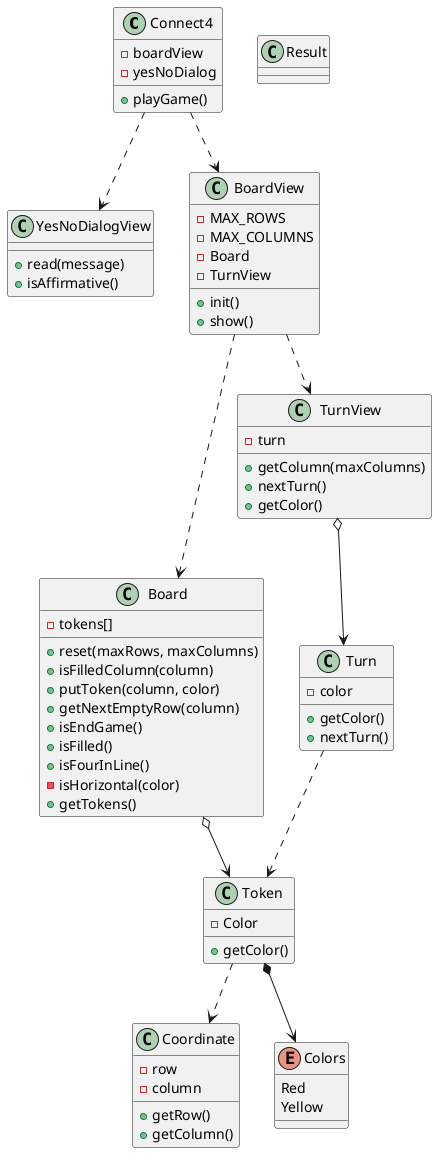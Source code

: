 @startuml

class Connect4{
    - boardView
    - yesNoDialog
    + playGame()
}
class YesNoDialogView{
    + read(message)
    + isAffirmative()
}
class Board{
    - tokens[]
    + reset(maxRows, maxColumns)
    + isFilledColumn(column)
    + putToken(column, color)
    + getNextEmptyRow(column)
    + isEndGame()
    + isFilled()
    + isFourInLine()
    - isHorizontal(color)
    + getTokens()
}
class BoardView{
    - MAX_ROWS
    - MAX_COLUMNS
    - Board
    - TurnView
    + init()
    + show()
}
class Coordinate{
    - row
    - column
    + getRow()
    + getColumn()
}
class Token{
    - Color
    + getColor()
}
class TurnView{
    - turn
    + getColumn(maxColumns)
    + nextTurn()
    + getColor()
}

class Turn{
    - color
    + getColor()
    + nextTurn()
}

class Result

enum Colors{
Red
Yellow
}

Connect4 ..> BoardView
Connect4 ..> YesNoDialogView

BoardView ..> Board
BoardView ..> TurnView
TurnView o--> Turn

Board o--> Token

Turn ..> Token


Token *--> Colors
Token ..> Coordinate
@enduml